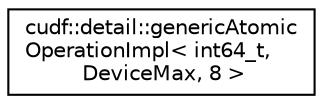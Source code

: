digraph "Graphical Class Hierarchy"
{
  edge [fontname="Helvetica",fontsize="10",labelfontname="Helvetica",labelfontsize="10"];
  node [fontname="Helvetica",fontsize="10",shape=record];
  rankdir="LR";
  Node0 [label="cudf::detail::genericAtomic\lOperationImpl\< int64_t,\l DeviceMax, 8 \>",height=0.2,width=0.4,color="black", fillcolor="white", style="filled",URL="$structcudf_1_1detail_1_1genericAtomicOperationImpl_3_01int64__t_00_01DeviceMax_00_018_01_4.html"];
}
